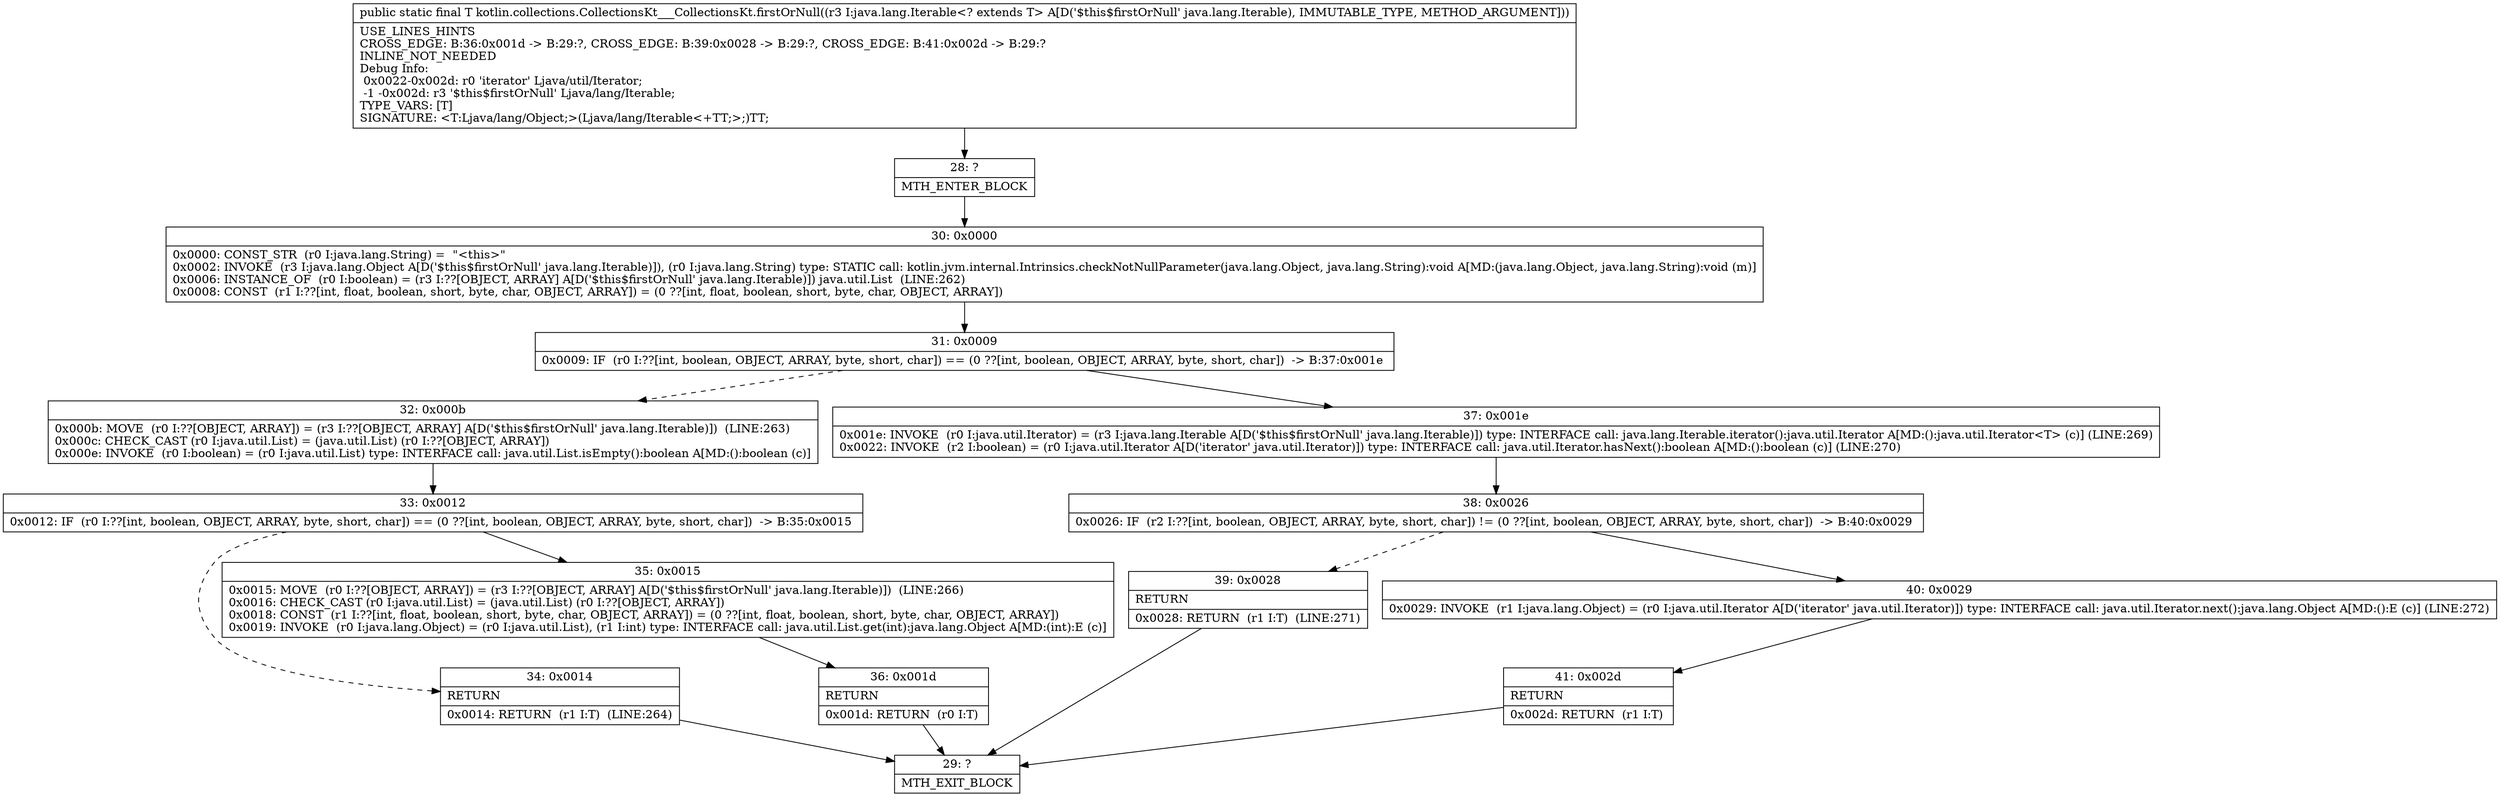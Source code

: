 digraph "CFG forkotlin.collections.CollectionsKt___CollectionsKt.firstOrNull(Ljava\/lang\/Iterable;)Ljava\/lang\/Object;" {
Node_28 [shape=record,label="{28\:\ ?|MTH_ENTER_BLOCK\l}"];
Node_30 [shape=record,label="{30\:\ 0x0000|0x0000: CONST_STR  (r0 I:java.lang.String) =  \"\<this\>\" \l0x0002: INVOKE  (r3 I:java.lang.Object A[D('$this$firstOrNull' java.lang.Iterable)]), (r0 I:java.lang.String) type: STATIC call: kotlin.jvm.internal.Intrinsics.checkNotNullParameter(java.lang.Object, java.lang.String):void A[MD:(java.lang.Object, java.lang.String):void (m)]\l0x0006: INSTANCE_OF  (r0 I:boolean) = (r3 I:??[OBJECT, ARRAY] A[D('$this$firstOrNull' java.lang.Iterable)]) java.util.List  (LINE:262)\l0x0008: CONST  (r1 I:??[int, float, boolean, short, byte, char, OBJECT, ARRAY]) = (0 ??[int, float, boolean, short, byte, char, OBJECT, ARRAY]) \l}"];
Node_31 [shape=record,label="{31\:\ 0x0009|0x0009: IF  (r0 I:??[int, boolean, OBJECT, ARRAY, byte, short, char]) == (0 ??[int, boolean, OBJECT, ARRAY, byte, short, char])  \-\> B:37:0x001e \l}"];
Node_32 [shape=record,label="{32\:\ 0x000b|0x000b: MOVE  (r0 I:??[OBJECT, ARRAY]) = (r3 I:??[OBJECT, ARRAY] A[D('$this$firstOrNull' java.lang.Iterable)])  (LINE:263)\l0x000c: CHECK_CAST (r0 I:java.util.List) = (java.util.List) (r0 I:??[OBJECT, ARRAY]) \l0x000e: INVOKE  (r0 I:boolean) = (r0 I:java.util.List) type: INTERFACE call: java.util.List.isEmpty():boolean A[MD:():boolean (c)]\l}"];
Node_33 [shape=record,label="{33\:\ 0x0012|0x0012: IF  (r0 I:??[int, boolean, OBJECT, ARRAY, byte, short, char]) == (0 ??[int, boolean, OBJECT, ARRAY, byte, short, char])  \-\> B:35:0x0015 \l}"];
Node_34 [shape=record,label="{34\:\ 0x0014|RETURN\l|0x0014: RETURN  (r1 I:T)  (LINE:264)\l}"];
Node_29 [shape=record,label="{29\:\ ?|MTH_EXIT_BLOCK\l}"];
Node_35 [shape=record,label="{35\:\ 0x0015|0x0015: MOVE  (r0 I:??[OBJECT, ARRAY]) = (r3 I:??[OBJECT, ARRAY] A[D('$this$firstOrNull' java.lang.Iterable)])  (LINE:266)\l0x0016: CHECK_CAST (r0 I:java.util.List) = (java.util.List) (r0 I:??[OBJECT, ARRAY]) \l0x0018: CONST  (r1 I:??[int, float, boolean, short, byte, char, OBJECT, ARRAY]) = (0 ??[int, float, boolean, short, byte, char, OBJECT, ARRAY]) \l0x0019: INVOKE  (r0 I:java.lang.Object) = (r0 I:java.util.List), (r1 I:int) type: INTERFACE call: java.util.List.get(int):java.lang.Object A[MD:(int):E (c)]\l}"];
Node_36 [shape=record,label="{36\:\ 0x001d|RETURN\l|0x001d: RETURN  (r0 I:T) \l}"];
Node_37 [shape=record,label="{37\:\ 0x001e|0x001e: INVOKE  (r0 I:java.util.Iterator) = (r3 I:java.lang.Iterable A[D('$this$firstOrNull' java.lang.Iterable)]) type: INTERFACE call: java.lang.Iterable.iterator():java.util.Iterator A[MD:():java.util.Iterator\<T\> (c)] (LINE:269)\l0x0022: INVOKE  (r2 I:boolean) = (r0 I:java.util.Iterator A[D('iterator' java.util.Iterator)]) type: INTERFACE call: java.util.Iterator.hasNext():boolean A[MD:():boolean (c)] (LINE:270)\l}"];
Node_38 [shape=record,label="{38\:\ 0x0026|0x0026: IF  (r2 I:??[int, boolean, OBJECT, ARRAY, byte, short, char]) != (0 ??[int, boolean, OBJECT, ARRAY, byte, short, char])  \-\> B:40:0x0029 \l}"];
Node_39 [shape=record,label="{39\:\ 0x0028|RETURN\l|0x0028: RETURN  (r1 I:T)  (LINE:271)\l}"];
Node_40 [shape=record,label="{40\:\ 0x0029|0x0029: INVOKE  (r1 I:java.lang.Object) = (r0 I:java.util.Iterator A[D('iterator' java.util.Iterator)]) type: INTERFACE call: java.util.Iterator.next():java.lang.Object A[MD:():E (c)] (LINE:272)\l}"];
Node_41 [shape=record,label="{41\:\ 0x002d|RETURN\l|0x002d: RETURN  (r1 I:T) \l}"];
MethodNode[shape=record,label="{public static final T kotlin.collections.CollectionsKt___CollectionsKt.firstOrNull((r3 I:java.lang.Iterable\<? extends T\> A[D('$this$firstOrNull' java.lang.Iterable), IMMUTABLE_TYPE, METHOD_ARGUMENT]))  | USE_LINES_HINTS\lCROSS_EDGE: B:36:0x001d \-\> B:29:?, CROSS_EDGE: B:39:0x0028 \-\> B:29:?, CROSS_EDGE: B:41:0x002d \-\> B:29:?\lINLINE_NOT_NEEDED\lDebug Info:\l  0x0022\-0x002d: r0 'iterator' Ljava\/util\/Iterator;\l  \-1 \-0x002d: r3 '$this$firstOrNull' Ljava\/lang\/Iterable;\lTYPE_VARS: [T]\lSIGNATURE: \<T:Ljava\/lang\/Object;\>(Ljava\/lang\/Iterable\<+TT;\>;)TT;\l}"];
MethodNode -> Node_28;Node_28 -> Node_30;
Node_30 -> Node_31;
Node_31 -> Node_32[style=dashed];
Node_31 -> Node_37;
Node_32 -> Node_33;
Node_33 -> Node_34[style=dashed];
Node_33 -> Node_35;
Node_34 -> Node_29;
Node_35 -> Node_36;
Node_36 -> Node_29;
Node_37 -> Node_38;
Node_38 -> Node_39[style=dashed];
Node_38 -> Node_40;
Node_39 -> Node_29;
Node_40 -> Node_41;
Node_41 -> Node_29;
}

